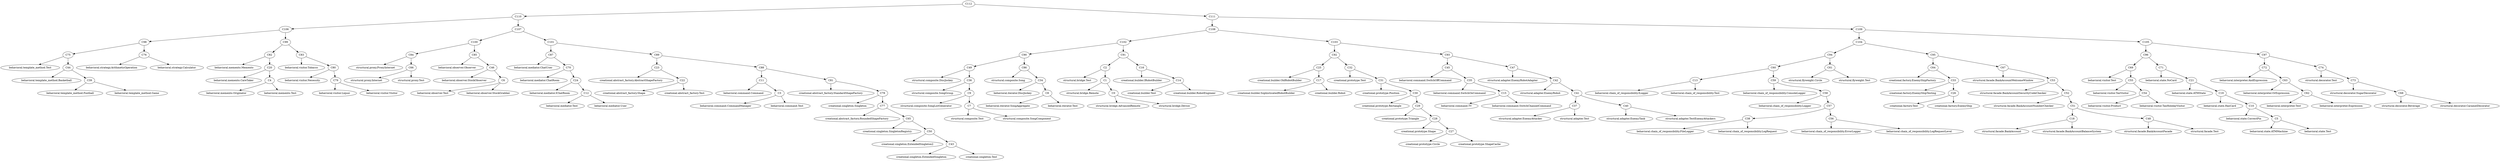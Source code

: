 digraph "DendrogramSpoon" {

"C112" -> "C110"
"C112" -> "C111"
"C111" -> "C108"
"C111" -> "C109"
"C109" -> "C104"
"C109" -> "C105"
"C105" -> "C96"
"C105" -> "C97"
"C97" -> "C72"
"C97" -> "C74"
"C74" -> "structural.decorator.Test"
"C74" -> "C73"
"C73" -> "structural.decorator.SugarDecorator"
"C73" -> "C68"
"C68" -> "structural.decorator.Beverage"
"C68" -> "structural.decorator.CaramelDecorator"

"C72" -> "behavioral.interpreter.AndExpression"
"C72" -> "C63"
"C63" -> "behavioral.interpreter.OrExpression"
"C63" -> "C62"
"C62" -> "behavioral.interpreter.Test"
"C62" -> "behavioral.interpreter.Expression"

"C96" -> "C69"
"C96" -> "C71"
"C71" -> "behavioral.state.NoCard"
"C71" -> "C21"
"C21" -> "behavioral.state.ATMState"
"C21" -> "C19"
"C19" -> "behavioral.state.HasCard"
"C19" -> "C10"
"C10" -> "behavioral.state.CorrectPin"
"C10" -> "C5"
"C5" -> "behavioral.state.ATMMachine"
"C5" -> "behavioral.state.Test"

"C69" -> "behavioral.visitor.Test"
"C69" -> "C55"
"C55" -> "behavioral.visitor.TaxVisitor"
"C55" -> "C54"
"C54" -> "behavioral.visitor.Product"
"C54" -> "behavioral.visitor.TaxHolidayVisitor"

"C104" -> "C94"
"C104" -> "C95"
"C95" -> "C64"
"C95" -> "C67"
"C67" -> "structural.facade.BankAccountWelcomeWindow"
"C67" -> "C53"
"C53" -> "structural.facade.BankAccountSecurityCodeChecker"
"C53" -> "C52"
"C52" -> "structural.facade.BankAccountNumberChecker"
"C52" -> "C51"
"C51" -> "C18"
"C51" -> "C48"
"C48" -> "structural.facade.BankAccountFacade"
"C48" -> "structural.facade.Test"

"C18" -> "structural.facade.BankAccount"
"C18" -> "structural.facade.BankAccountBalanceSystem"

"C64" -> "creational.factory.EnemyShipFactory"
"C64" -> "C33"
"C33" -> "creational.factory.EnemyShipTesting"
"C33" -> "C26"
"C26" -> "creational.factory.Test"
"C26" -> "creational.factory.EnemyShip"

"C94" -> "C60"
"C94" -> "C61"
"C61" -> "structural.flyweight.Circle"
"C61" -> "structural.flyweight.Test"

"C60" -> "C13"
"C60" -> "C59"
"C59" -> "behavioral.chain_of_responsibility.ConsoleLogger"
"C59" -> "C58"
"C58" -> "behavioral.chain_of_responsibility.Logger"
"C58" -> "C57"
"C57" -> "C38"
"C57" -> "C56"
"C56" -> "behavioral.chain_of_responsibility.ErrorLogger"
"C56" -> "behavioral.chain_of_responsibility.LogRequestLevel"

"C38" -> "behavioral.chain_of_responsibility.FileLogger"
"C38" -> "behavioral.chain_of_responsibility.LogRequest"

"C13" -> "behavioral.chain_of_responsibility.ILogger"
"C13" -> "behavioral.chain_of_responsibility.Test"

"C108" -> "C102"
"C108" -> "C103"
"C103" -> "C92"
"C103" -> "C93"
"C93" -> "C45"
"C93" -> "C47"
"C47" -> "structural.adapter.EnemyRobotAdapter"
"C47" -> "C42"
"C42" -> "structural.adapter.EnemyRobot"
"C42" -> "C41"
"C41" -> "C37"
"C41" -> "C40"
"C40" -> "structural.adapter.EnemyTank"
"C40" -> "structural.adapter.TestEnemyAttackers"

"C37" -> "structural.adapter.EnemyAttacker"
"C37" -> "structural.adapter.Test"

"C45" -> "behavioral.command.SwitchOffCommand"
"C45" -> "C35"
"C35" -> "behavioral.command.SwitchOnCommand"
"C35" -> "C15"
"C15" -> "behavioral.command.TV"
"C15" -> "behavioral.command.SwitchChannelCommand"

"C92" -> "C25"
"C92" -> "C32"
"C32" -> "creational.prototype.Test"
"C32" -> "C31"
"C31" -> "creational.prototype.Position"
"C31" -> "C30"
"C30" -> "creational.prototype.Rectangle"
"C30" -> "C29"
"C29" -> "creational.prototype.Triangle"
"C29" -> "C28"
"C28" -> "creational.prototype.Shape"
"C28" -> "C27"
"C27" -> "creational.prototype.Circle"
"C27" -> "creational.prototype.ShapeCache"

"C25" -> "creational.builder.OldRobotBuilder"
"C25" -> "C17"
"C17" -> "creational.builder.SophisticatedRobotBuilder"
"C17" -> "creational.builder.Robot"

"C102" -> "C90"
"C102" -> "C91"
"C91" -> "C2"
"C91" -> "C16"
"C16" -> "creational.builder.IRobotBuilder"
"C16" -> "C14"
"C14" -> "creational.builder.Test"
"C14" -> "creational.builder.RobotEngineer"

"C2" -> "structural.bridge.Test"
"C2" -> "C1"
"C1" -> "structural.bridge.Remote"
"C1" -> "C0"
"C0" -> "structural.bridge.AdvancedRemote"
"C0" -> "structural.bridge.Device"

"C90" -> "C49"
"C90" -> "C86"
"C86" -> "structural.composite.Song"
"C86" -> "C34"
"C34" -> "behavioral.iterator.DiscJockey"
"C34" -> "C8"
"C8" -> "behavioral.iterator.SongAggregate"
"C8" -> "behavioral.iterator.Test"

"C49" -> "structural.composite.DiscJockey"
"C49" -> "C36"
"C36" -> "structural.composite.SongGroup"
"C36" -> "C9"
"C9" -> "structural.composite.SongListGenerator"
"C9" -> "C7"
"C7" -> "structural.composite.Test"
"C7" -> "structural.composite.SongComponent"

"C110" -> "C106"
"C110" -> "C107"
"C107" -> "C100"
"C107" -> "C101"
"C101" -> "C87"
"C101" -> "C89"
"C89" -> "C23"
"C89" -> "C88"
"C88" -> "C11"
"C88" -> "C81"
"C81" -> "creational.abstract_factory.StandardShapeFactory"
"C81" -> "C78"
"C78" -> "creational.singleton.Singleton"
"C78" -> "C77"
"C77" -> "creational.abstract_factory.RoundedShapeFactory"
"C77" -> "C65"
"C65" -> "creational.singleton.SingletonRegistry"
"C65" -> "C50"
"C50" -> "creational.singleton.ExtendedSingleton2"
"C50" -> "C43"
"C43" -> "creational.singleton.ExtendedSingleton"
"C43" -> "creational.singleton.Test"

"C11" -> "behavioral.command.Command"
"C11" -> "C3"
"C3" -> "behavioral.command.CommandManager"
"C3" -> "behavioral.command.Test"

"C23" -> "creational.abstract_factory.AbstractShapeFactory"
"C23" -> "C22"
"C22" -> "creational.abstract_factory.Shape"
"C22" -> "creational.abstract_factory.Test"

"C87" -> "behavioral.mediator.ChatUser"
"C87" -> "C70"
"C70" -> "behavioral.mediator.ChatRoom"
"C70" -> "C24"
"C24" -> "behavioral.mediator.IChatRoom"
"C24" -> "C12"
"C12" -> "behavioral.mediator.Test"
"C12" -> "behavioral.mediator.User"

"C100" -> "C84"
"C100" -> "C85"
"C85" -> "behavioral.observer.Observer"
"C85" -> "C46"
"C46" -> "behavioral.observer.StockObserver"
"C46" -> "C6"
"C6" -> "behavioral.observer.Test"
"C6" -> "behavioral.observer.StockGrabber"

"C84" -> "structural.proxy.ProxyInternet"
"C84" -> "C66"
"C66" -> "structural.proxy.Internet"
"C66" -> "structural.proxy.Test"

"C106" -> "C98"
"C106" -> "C99"
"C99" -> "C82"
"C99" -> "C83"
"C83" -> "behavioral.visitor.Tobacco"
"C83" -> "C80"
"C80" -> "behavioral.visitor.Necessity"
"C80" -> "C79"
"C79" -> "behavioral.visitor.Liquor"
"C79" -> "behavioral.visitor.Visitor"

"C82" -> "behavioral.memento.Memento"
"C82" -> "C20"
"C20" -> "behavioral.memento.CareTaker"
"C20" -> "C4"
"C4" -> "behavioral.memento.Originator"
"C4" -> "behavioral.memento.Test"

"C98" -> "C75"
"C98" -> "C76"
"C76" -> "behavioral.strategy.ArithmeticOperation"
"C76" -> "behavioral.strategy.Calculator"

"C75" -> "behavioral.template_method.Test"
"C75" -> "C44"
"C44" -> "behavioral.template_method.Basketball"
"C44" -> "C39"
"C39" -> "behavioral.template_method.Football"
"C39" -> "behavioral.template_method.Game"


}

